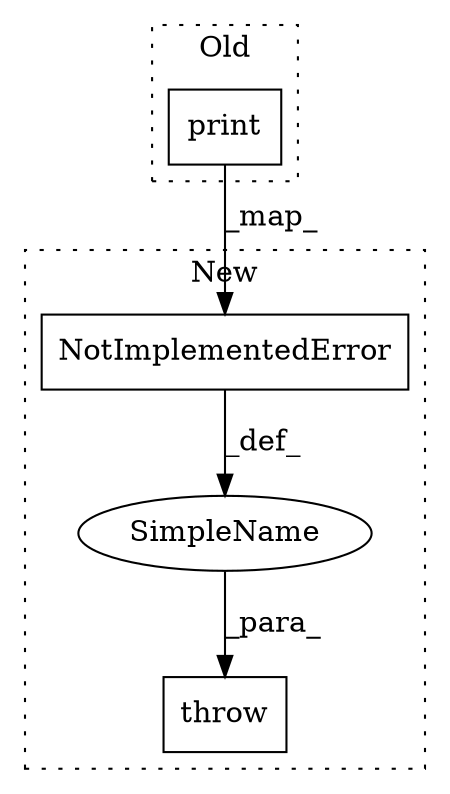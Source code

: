 digraph G {
subgraph cluster0 {
1 [label="print" a="32" s="1773,1843" l="6,1" shape="box"];
label = "Old";
style="dotted";
}
subgraph cluster1 {
2 [label="NotImplementedError" a="32" s="1787,1871" l="20,1" shape="box"];
3 [label="SimpleName" a="42" s="" l="" shape="ellipse"];
4 [label="throw" a="53" s="1781" l="6" shape="box"];
label = "New";
style="dotted";
}
1 -> 2 [label="_map_"];
2 -> 3 [label="_def_"];
3 -> 4 [label="_para_"];
}